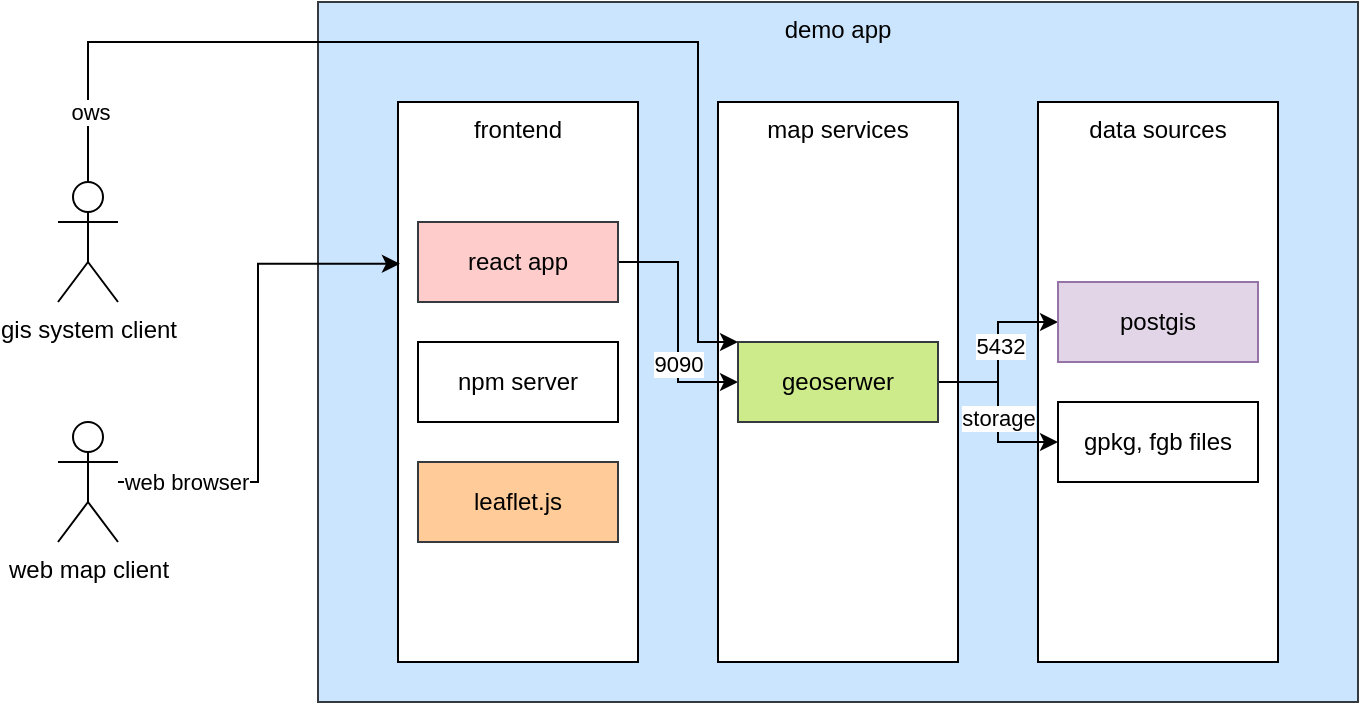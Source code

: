 <mxfile version="24.2.5" type="device">
  <diagram name="demo_app" id="_hJvVX3Okxszh-vaEBI8">
    <mxGraphModel dx="1386" dy="751" grid="1" gridSize="10" guides="1" tooltips="1" connect="1" arrows="1" fold="1" page="1" pageScale="1" pageWidth="827" pageHeight="1169" math="0" shadow="0">
      <root>
        <mxCell id="0" />
        <mxCell id="1" parent="0" />
        <mxCell id="PnKoHTwbCrGRn8m2TNXY-10" value="demo app" style="rounded=0;whiteSpace=wrap;html=1;verticalAlign=top;fillColor=#cce5ff;strokeColor=#36393d;" vertex="1" parent="1">
          <mxGeometry x="240" y="160" width="520" height="350" as="geometry" />
        </mxCell>
        <mxCell id="PnKoHTwbCrGRn8m2TNXY-1" value="frontend" style="rounded=0;whiteSpace=wrap;html=1;verticalAlign=top;" vertex="1" parent="1">
          <mxGeometry x="280" y="210" width="120" height="280" as="geometry" />
        </mxCell>
        <mxCell id="PnKoHTwbCrGRn8m2TNXY-2" value="map services" style="rounded=0;whiteSpace=wrap;html=1;verticalAlign=top;" vertex="1" parent="1">
          <mxGeometry x="440" y="210" width="120" height="280" as="geometry" />
        </mxCell>
        <mxCell id="PnKoHTwbCrGRn8m2TNXY-3" value="data sources" style="rounded=0;whiteSpace=wrap;html=1;verticalAlign=top;" vertex="1" parent="1">
          <mxGeometry x="600" y="210" width="120" height="280" as="geometry" />
        </mxCell>
        <mxCell id="PnKoHTwbCrGRn8m2TNXY-12" style="edgeStyle=orthogonalEdgeStyle;rounded=0;orthogonalLoop=1;jettySize=auto;html=1;entryX=0;entryY=0.5;entryDx=0;entryDy=0;" edge="1" parent="1" source="PnKoHTwbCrGRn8m2TNXY-4" target="PnKoHTwbCrGRn8m2TNXY-7">
          <mxGeometry relative="1" as="geometry" />
        </mxCell>
        <mxCell id="PnKoHTwbCrGRn8m2TNXY-21" value="9090" style="edgeLabel;html=1;align=center;verticalAlign=middle;resizable=0;points=[];" vertex="1" connectable="0" parent="PnKoHTwbCrGRn8m2TNXY-12">
          <mxGeometry x="0.35" relative="1" as="geometry">
            <mxPoint as="offset" />
          </mxGeometry>
        </mxCell>
        <mxCell id="PnKoHTwbCrGRn8m2TNXY-4" value="react app" style="rounded=0;whiteSpace=wrap;html=1;fillColor=#ffcccc;strokeColor=#36393d;" vertex="1" parent="1">
          <mxGeometry x="290" y="270" width="100" height="40" as="geometry" />
        </mxCell>
        <mxCell id="PnKoHTwbCrGRn8m2TNXY-5" value="leaflet.js" style="rounded=0;whiteSpace=wrap;html=1;fillColor=#ffcc99;strokeColor=#36393d;" vertex="1" parent="1">
          <mxGeometry x="290" y="390" width="100" height="40" as="geometry" />
        </mxCell>
        <mxCell id="PnKoHTwbCrGRn8m2TNXY-6" value="npm server" style="rounded=0;whiteSpace=wrap;html=1;" vertex="1" parent="1">
          <mxGeometry x="290" y="330" width="100" height="40" as="geometry" />
        </mxCell>
        <mxCell id="PnKoHTwbCrGRn8m2TNXY-14" style="edgeStyle=orthogonalEdgeStyle;rounded=0;orthogonalLoop=1;jettySize=auto;html=1;" edge="1" parent="1" source="PnKoHTwbCrGRn8m2TNXY-7" target="PnKoHTwbCrGRn8m2TNXY-9">
          <mxGeometry relative="1" as="geometry" />
        </mxCell>
        <mxCell id="PnKoHTwbCrGRn8m2TNXY-20" value="storage" style="edgeLabel;html=1;align=center;verticalAlign=middle;resizable=0;points=[];" vertex="1" connectable="0" parent="PnKoHTwbCrGRn8m2TNXY-14">
          <mxGeometry x="0.067" relative="1" as="geometry">
            <mxPoint as="offset" />
          </mxGeometry>
        </mxCell>
        <mxCell id="PnKoHTwbCrGRn8m2TNXY-25" style="edgeStyle=orthogonalEdgeStyle;rounded=0;orthogonalLoop=1;jettySize=auto;html=1;entryX=0;entryY=0.5;entryDx=0;entryDy=0;" edge="1" parent="1" source="PnKoHTwbCrGRn8m2TNXY-7" target="PnKoHTwbCrGRn8m2TNXY-8">
          <mxGeometry relative="1" as="geometry" />
        </mxCell>
        <mxCell id="PnKoHTwbCrGRn8m2TNXY-26" value="5432" style="edgeLabel;html=1;align=center;verticalAlign=middle;resizable=0;points=[];" vertex="1" connectable="0" parent="PnKoHTwbCrGRn8m2TNXY-25">
          <mxGeometry x="0.067" y="-1" relative="1" as="geometry">
            <mxPoint as="offset" />
          </mxGeometry>
        </mxCell>
        <mxCell id="PnKoHTwbCrGRn8m2TNXY-7" value="geoserwer" style="rounded=0;whiteSpace=wrap;html=1;fillColor=#cdeb8b;strokeColor=#36393d;" vertex="1" parent="1">
          <mxGeometry x="450" y="330" width="100" height="40" as="geometry" />
        </mxCell>
        <mxCell id="PnKoHTwbCrGRn8m2TNXY-8" value="postgis" style="rounded=0;whiteSpace=wrap;html=1;fillColor=#e1d5e7;strokeColor=#9673a6;" vertex="1" parent="1">
          <mxGeometry x="610" y="300" width="100" height="40" as="geometry" />
        </mxCell>
        <mxCell id="PnKoHTwbCrGRn8m2TNXY-9" value="gpkg, fgb files" style="rounded=0;whiteSpace=wrap;html=1;" vertex="1" parent="1">
          <mxGeometry x="610" y="360" width="100" height="40" as="geometry" />
        </mxCell>
        <mxCell id="PnKoHTwbCrGRn8m2TNXY-15" value="web map client" style="shape=umlActor;verticalLabelPosition=bottom;verticalAlign=top;html=1;outlineConnect=0;" vertex="1" parent="1">
          <mxGeometry x="110" y="370" width="30" height="60" as="geometry" />
        </mxCell>
        <mxCell id="PnKoHTwbCrGRn8m2TNXY-17" style="edgeStyle=orthogonalEdgeStyle;rounded=0;orthogonalLoop=1;jettySize=auto;html=1;entryX=0;entryY=0;entryDx=0;entryDy=0;" edge="1" parent="1" source="PnKoHTwbCrGRn8m2TNXY-16" target="PnKoHTwbCrGRn8m2TNXY-7">
          <mxGeometry relative="1" as="geometry">
            <Array as="points">
              <mxPoint x="125" y="180" />
              <mxPoint x="430" y="180" />
              <mxPoint x="430" y="330" />
            </Array>
          </mxGeometry>
        </mxCell>
        <mxCell id="PnKoHTwbCrGRn8m2TNXY-24" value="ows" style="edgeLabel;html=1;align=center;verticalAlign=middle;resizable=0;points=[];" vertex="1" connectable="0" parent="PnKoHTwbCrGRn8m2TNXY-17">
          <mxGeometry x="-0.872" y="-1" relative="1" as="geometry">
            <mxPoint as="offset" />
          </mxGeometry>
        </mxCell>
        <mxCell id="PnKoHTwbCrGRn8m2TNXY-16" value="gis system client" style="shape=umlActor;verticalLabelPosition=bottom;verticalAlign=top;html=1;outlineConnect=0;" vertex="1" parent="1">
          <mxGeometry x="110" y="250" width="30" height="60" as="geometry" />
        </mxCell>
        <mxCell id="PnKoHTwbCrGRn8m2TNXY-18" style="edgeStyle=orthogonalEdgeStyle;rounded=0;orthogonalLoop=1;jettySize=auto;html=1;entryX=0.008;entryY=0.289;entryDx=0;entryDy=0;entryPerimeter=0;" edge="1" parent="1" source="PnKoHTwbCrGRn8m2TNXY-15" target="PnKoHTwbCrGRn8m2TNXY-1">
          <mxGeometry relative="1" as="geometry" />
        </mxCell>
        <mxCell id="PnKoHTwbCrGRn8m2TNXY-23" value="web browser" style="edgeLabel;html=1;align=center;verticalAlign=middle;resizable=0;points=[];" vertex="1" connectable="0" parent="PnKoHTwbCrGRn8m2TNXY-18">
          <mxGeometry x="-0.728" relative="1" as="geometry">
            <mxPoint as="offset" />
          </mxGeometry>
        </mxCell>
      </root>
    </mxGraphModel>
  </diagram>
</mxfile>
